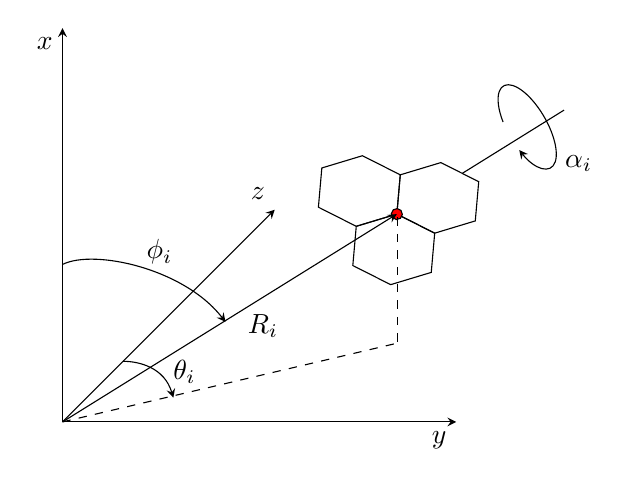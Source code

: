 \begin{tikzpicture}
    % Definitions
    \coordinate (origo) at (0,0,0);
    % Coordinate system
    \draw[->,>=stealth] (origo) -- (5,0,0)  node[anchor=north east] {$y$};
    \draw[->,>=stealth] (origo) -- (0,5,0)  node[anchor=north east] {$x$};
    \draw[->,>=stealth] (origo) -- (0,0,-7) node[anchor=south east] {$z$};
    % Line following R
    \draw[>=stealth,rotate=-5] (4,3) -- (6,4.5);
    % HPGe
    \draw[rotate=-5,fill=white] (4,3) -- ++(0.5,-0.2) -- ++(0.5,0.2) -- ++(0,0.5) -- ++(-0.5,0.2) -- ++(-0.5,-0.2) -- cycle;
    \draw[rotate=-5] (3,3) -- ++(0.5,-0.2) -- ++(0.5,0.2) -- ++(0,0.5) -- ++(-0.5,0.2) -- ++(-0.5,-0.2) -- cycle;
    \draw[rotate=-5] (3.5,2.3) -- ++(0.5,-0.2) -- ++(0.5,0.2) -- ++(0,0.5) -- ++(-0.5,0.2) -- ++(-0.5,-0.2) -- cycle;
    % Red point in HPGe center
    \draw[fill=red,rotate=-5] (4,3) circle (2pt);
    % Distance vector
    \draw[->,>=stealth,rotate=-5] (origo) -- (4,3) node[anchor=north,pos=0.6,outer sep=1mm]
    {$R_i$};
    % Vector decomposition
    \draw[dashed] (origo)    -- (4.25,1);
    \draw[dashed] (4.25,2.6) -- (4.25,1);
    % Angles
    \draw[<-,x=0.25cm,y=0.60cm,>=stealth,rotate=30] (27,0.15) arc (-160:160:1 and 1) node[anchor=north west,pos=1.5] {$\alpha_i$};
    \draw[->,>=stealth] (0,0,-2) .. controls (0.2,0,-2) and (0.6,0,-1.8)   .. (1.1,0,-0.8) node[anchor=west,pos=0.6,outer sep=1mm] {$\theta_i$};
    \draw[->,>=stealth] (0,2,0) .. controls (0.4,2.2,0) and (0.7,1.1,-2.2) .. (1.3,0.5,-2) node[above,pos=0.6] {$\phi_i$};
\end{tikzpicture}